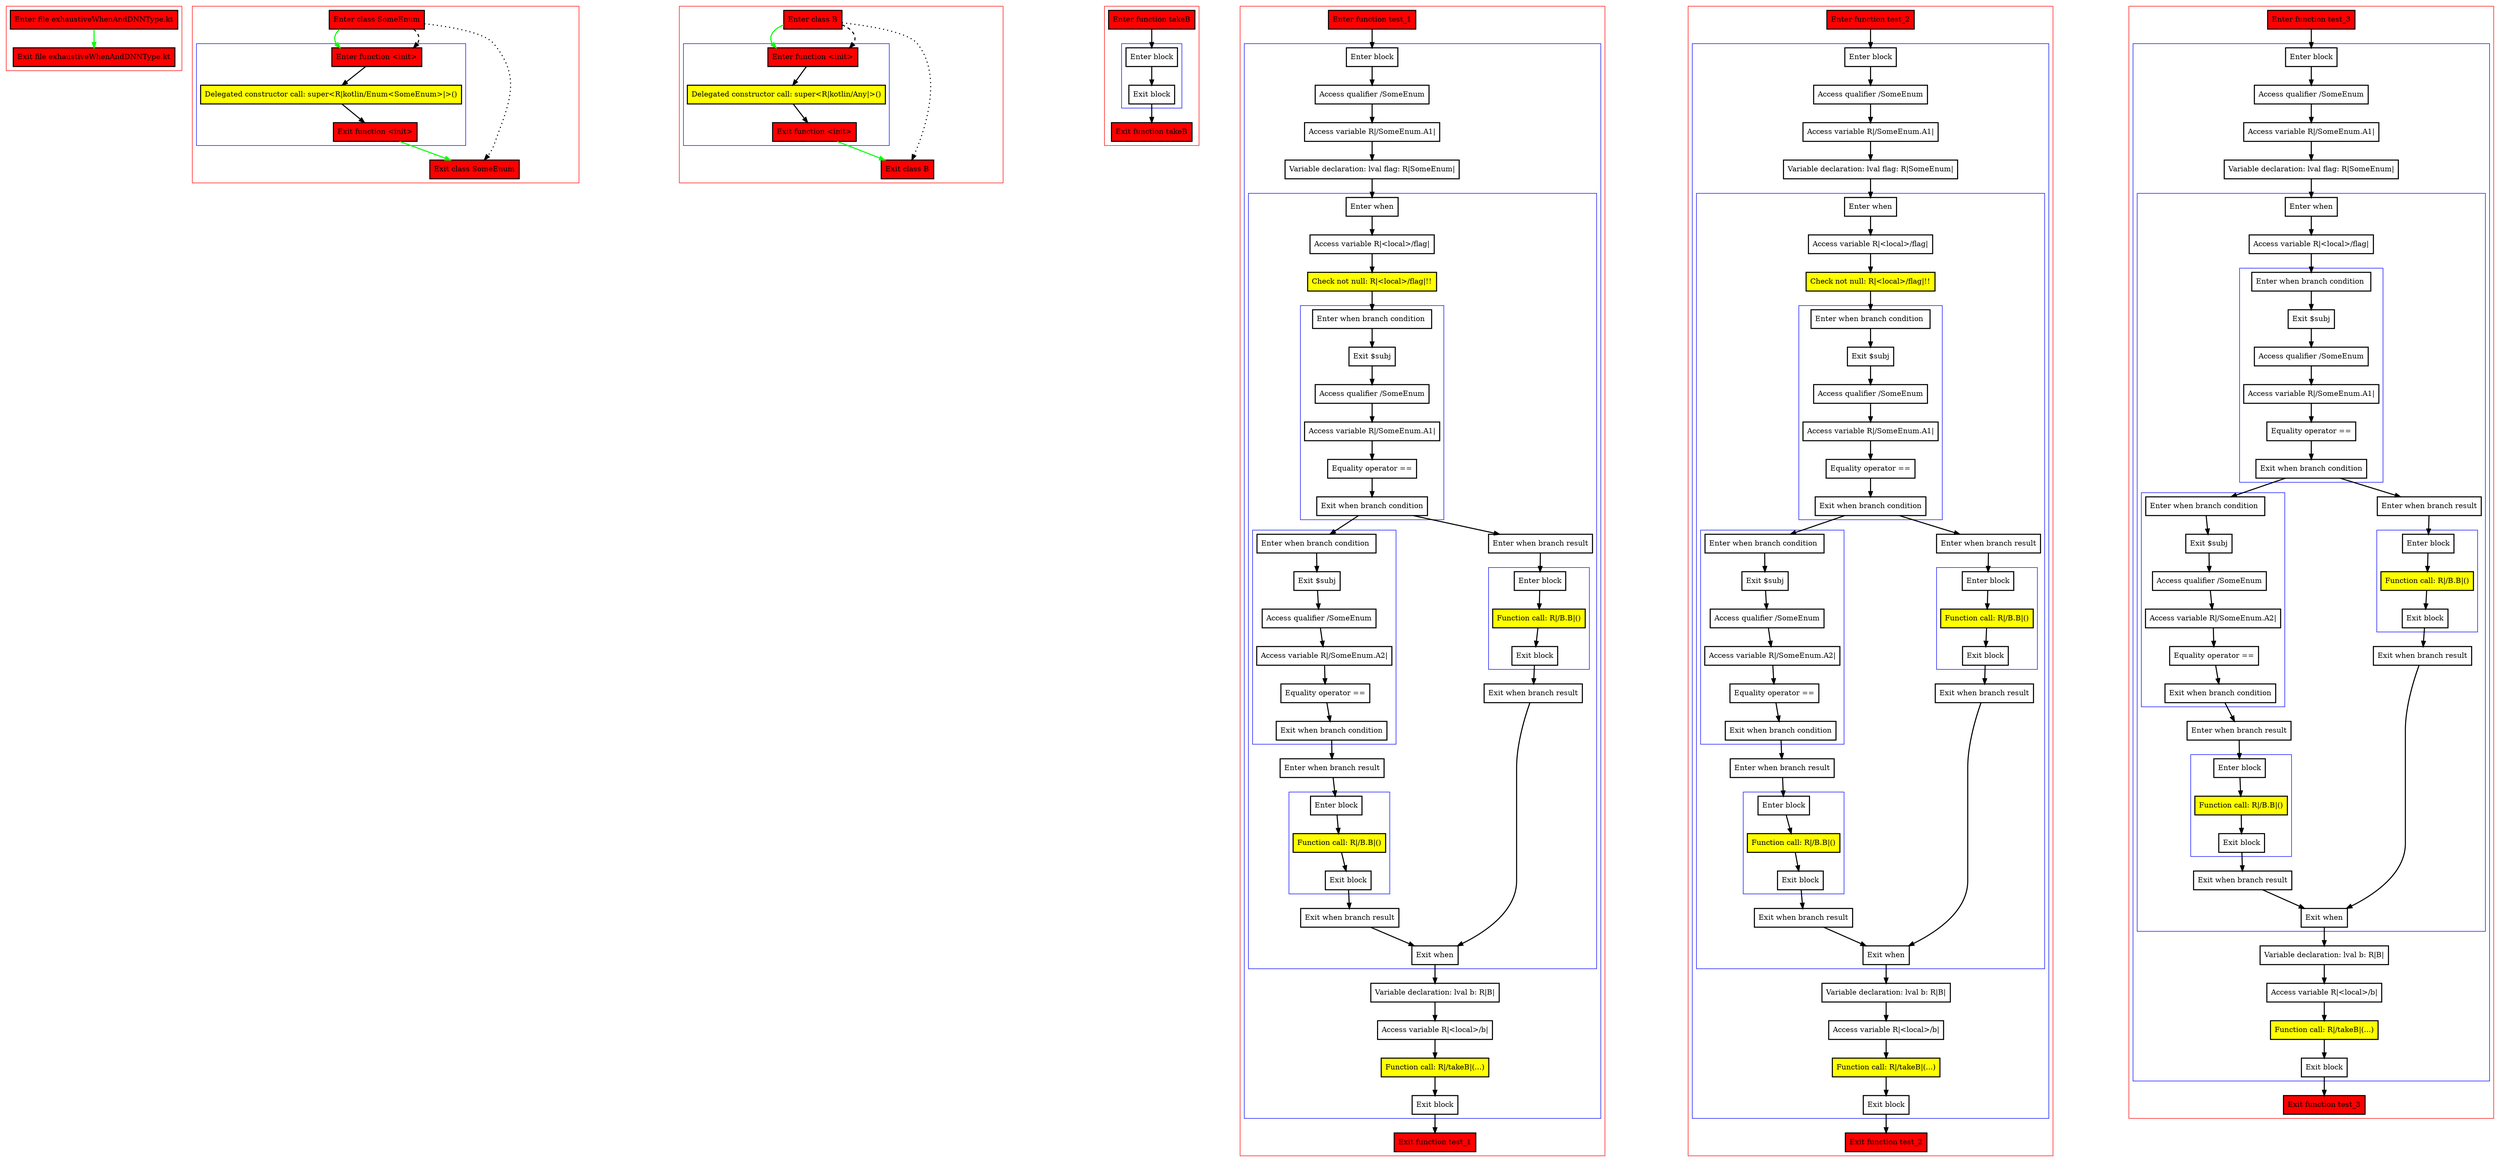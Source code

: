 digraph exhaustiveWhenAndDNNType_kt {
    graph [nodesep=3]
    node [shape=box penwidth=2]
    edge [penwidth=2]

    subgraph cluster_0 {
        color=red
        0 [label="Enter file exhaustiveWhenAndDNNType.kt" style="filled" fillcolor=red];
        1 [label="Exit file exhaustiveWhenAndDNNType.kt" style="filled" fillcolor=red];
    }
    0 -> {1} [color=green];

    subgraph cluster_1 {
        color=red
        2 [label="Enter class SomeEnum" style="filled" fillcolor=red];
        subgraph cluster_2 {
            color=blue
            3 [label="Enter function <init>" style="filled" fillcolor=red];
            4 [label="Delegated constructor call: super<R|kotlin/Enum<SomeEnum>|>()" style="filled" fillcolor=yellow];
            5 [label="Exit function <init>" style="filled" fillcolor=red];
        }
        6 [label="Exit class SomeEnum" style="filled" fillcolor=red];
    }
    2 -> {3} [color=green];
    2 -> {6} [style=dotted];
    2 -> {3} [style=dashed];
    3 -> {4};
    4 -> {5};
    5 -> {6} [color=green];

    subgraph cluster_3 {
        color=red
        7 [label="Enter class B" style="filled" fillcolor=red];
        subgraph cluster_4 {
            color=blue
            8 [label="Enter function <init>" style="filled" fillcolor=red];
            9 [label="Delegated constructor call: super<R|kotlin/Any|>()" style="filled" fillcolor=yellow];
            10 [label="Exit function <init>" style="filled" fillcolor=red];
        }
        11 [label="Exit class B" style="filled" fillcolor=red];
    }
    7 -> {8} [color=green];
    7 -> {11} [style=dotted];
    7 -> {8} [style=dashed];
    8 -> {9};
    9 -> {10};
    10 -> {11} [color=green];

    subgraph cluster_5 {
        color=red
        12 [label="Enter function takeB" style="filled" fillcolor=red];
        subgraph cluster_6 {
            color=blue
            13 [label="Enter block"];
            14 [label="Exit block"];
        }
        15 [label="Exit function takeB" style="filled" fillcolor=red];
    }
    12 -> {13};
    13 -> {14};
    14 -> {15};

    subgraph cluster_7 {
        color=red
        16 [label="Enter function test_1" style="filled" fillcolor=red];
        subgraph cluster_8 {
            color=blue
            17 [label="Enter block"];
            18 [label="Access qualifier /SomeEnum"];
            19 [label="Access variable R|/SomeEnum.A1|"];
            20 [label="Variable declaration: lval flag: R|SomeEnum|"];
            subgraph cluster_9 {
                color=blue
                21 [label="Enter when"];
                22 [label="Access variable R|<local>/flag|"];
                23 [label="Check not null: R|<local>/flag|!!" style="filled" fillcolor=yellow];
                subgraph cluster_10 {
                    color=blue
                    24 [label="Enter when branch condition "];
                    25 [label="Exit $subj"];
                    26 [label="Access qualifier /SomeEnum"];
                    27 [label="Access variable R|/SomeEnum.A1|"];
                    28 [label="Equality operator =="];
                    29 [label="Exit when branch condition"];
                }
                subgraph cluster_11 {
                    color=blue
                    30 [label="Enter when branch condition "];
                    31 [label="Exit $subj"];
                    32 [label="Access qualifier /SomeEnum"];
                    33 [label="Access variable R|/SomeEnum.A2|"];
                    34 [label="Equality operator =="];
                    35 [label="Exit when branch condition"];
                }
                36 [label="Enter when branch result"];
                subgraph cluster_12 {
                    color=blue
                    37 [label="Enter block"];
                    38 [label="Function call: R|/B.B|()" style="filled" fillcolor=yellow];
                    39 [label="Exit block"];
                }
                40 [label="Exit when branch result"];
                41 [label="Enter when branch result"];
                subgraph cluster_13 {
                    color=blue
                    42 [label="Enter block"];
                    43 [label="Function call: R|/B.B|()" style="filled" fillcolor=yellow];
                    44 [label="Exit block"];
                }
                45 [label="Exit when branch result"];
                46 [label="Exit when"];
            }
            47 [label="Variable declaration: lval b: R|B|"];
            48 [label="Access variable R|<local>/b|"];
            49 [label="Function call: R|/takeB|(...)" style="filled" fillcolor=yellow];
            50 [label="Exit block"];
        }
        51 [label="Exit function test_1" style="filled" fillcolor=red];
    }
    16 -> {17};
    17 -> {18};
    18 -> {19};
    19 -> {20};
    20 -> {21};
    21 -> {22};
    22 -> {23};
    23 -> {24};
    24 -> {25};
    25 -> {26};
    26 -> {27};
    27 -> {28};
    28 -> {29};
    29 -> {30 41};
    30 -> {31};
    31 -> {32};
    32 -> {33};
    33 -> {34};
    34 -> {35};
    35 -> {36};
    36 -> {37};
    37 -> {38};
    38 -> {39};
    39 -> {40};
    40 -> {46};
    41 -> {42};
    42 -> {43};
    43 -> {44};
    44 -> {45};
    45 -> {46};
    46 -> {47};
    47 -> {48};
    48 -> {49};
    49 -> {50};
    50 -> {51};

    subgraph cluster_14 {
        color=red
        52 [label="Enter function test_2" style="filled" fillcolor=red];
        subgraph cluster_15 {
            color=blue
            53 [label="Enter block"];
            54 [label="Access qualifier /SomeEnum"];
            55 [label="Access variable R|/SomeEnum.A1|"];
            56 [label="Variable declaration: lval flag: R|SomeEnum|"];
            subgraph cluster_16 {
                color=blue
                57 [label="Enter when"];
                58 [label="Access variable R|<local>/flag|"];
                59 [label="Check not null: R|<local>/flag|!!" style="filled" fillcolor=yellow];
                subgraph cluster_17 {
                    color=blue
                    60 [label="Enter when branch condition "];
                    61 [label="Exit $subj"];
                    62 [label="Access qualifier /SomeEnum"];
                    63 [label="Access variable R|/SomeEnum.A1|"];
                    64 [label="Equality operator =="];
                    65 [label="Exit when branch condition"];
                }
                subgraph cluster_18 {
                    color=blue
                    66 [label="Enter when branch condition "];
                    67 [label="Exit $subj"];
                    68 [label="Access qualifier /SomeEnum"];
                    69 [label="Access variable R|/SomeEnum.A2|"];
                    70 [label="Equality operator =="];
                    71 [label="Exit when branch condition"];
                }
                72 [label="Enter when branch result"];
                subgraph cluster_19 {
                    color=blue
                    73 [label="Enter block"];
                    74 [label="Function call: R|/B.B|()" style="filled" fillcolor=yellow];
                    75 [label="Exit block"];
                }
                76 [label="Exit when branch result"];
                77 [label="Enter when branch result"];
                subgraph cluster_20 {
                    color=blue
                    78 [label="Enter block"];
                    79 [label="Function call: R|/B.B|()" style="filled" fillcolor=yellow];
                    80 [label="Exit block"];
                }
                81 [label="Exit when branch result"];
                82 [label="Exit when"];
            }
            83 [label="Variable declaration: lval b: R|B|"];
            84 [label="Access variable R|<local>/b|"];
            85 [label="Function call: R|/takeB|(...)" style="filled" fillcolor=yellow];
            86 [label="Exit block"];
        }
        87 [label="Exit function test_2" style="filled" fillcolor=red];
    }
    52 -> {53};
    53 -> {54};
    54 -> {55};
    55 -> {56};
    56 -> {57};
    57 -> {58};
    58 -> {59};
    59 -> {60};
    60 -> {61};
    61 -> {62};
    62 -> {63};
    63 -> {64};
    64 -> {65};
    65 -> {66 77};
    66 -> {67};
    67 -> {68};
    68 -> {69};
    69 -> {70};
    70 -> {71};
    71 -> {72};
    72 -> {73};
    73 -> {74};
    74 -> {75};
    75 -> {76};
    76 -> {82};
    77 -> {78};
    78 -> {79};
    79 -> {80};
    80 -> {81};
    81 -> {82};
    82 -> {83};
    83 -> {84};
    84 -> {85};
    85 -> {86};
    86 -> {87};

    subgraph cluster_21 {
        color=red
        88 [label="Enter function test_3" style="filled" fillcolor=red];
        subgraph cluster_22 {
            color=blue
            89 [label="Enter block"];
            90 [label="Access qualifier /SomeEnum"];
            91 [label="Access variable R|/SomeEnum.A1|"];
            92 [label="Variable declaration: lval flag: R|SomeEnum|"];
            subgraph cluster_23 {
                color=blue
                93 [label="Enter when"];
                94 [label="Access variable R|<local>/flag|"];
                subgraph cluster_24 {
                    color=blue
                    95 [label="Enter when branch condition "];
                    96 [label="Exit $subj"];
                    97 [label="Access qualifier /SomeEnum"];
                    98 [label="Access variable R|/SomeEnum.A1|"];
                    99 [label="Equality operator =="];
                    100 [label="Exit when branch condition"];
                }
                subgraph cluster_25 {
                    color=blue
                    101 [label="Enter when branch condition "];
                    102 [label="Exit $subj"];
                    103 [label="Access qualifier /SomeEnum"];
                    104 [label="Access variable R|/SomeEnum.A2|"];
                    105 [label="Equality operator =="];
                    106 [label="Exit when branch condition"];
                }
                107 [label="Enter when branch result"];
                subgraph cluster_26 {
                    color=blue
                    108 [label="Enter block"];
                    109 [label="Function call: R|/B.B|()" style="filled" fillcolor=yellow];
                    110 [label="Exit block"];
                }
                111 [label="Exit when branch result"];
                112 [label="Enter when branch result"];
                subgraph cluster_27 {
                    color=blue
                    113 [label="Enter block"];
                    114 [label="Function call: R|/B.B|()" style="filled" fillcolor=yellow];
                    115 [label="Exit block"];
                }
                116 [label="Exit when branch result"];
                117 [label="Exit when"];
            }
            118 [label="Variable declaration: lval b: R|B|"];
            119 [label="Access variable R|<local>/b|"];
            120 [label="Function call: R|/takeB|(...)" style="filled" fillcolor=yellow];
            121 [label="Exit block"];
        }
        122 [label="Exit function test_3" style="filled" fillcolor=red];
    }
    88 -> {89};
    89 -> {90};
    90 -> {91};
    91 -> {92};
    92 -> {93};
    93 -> {94};
    94 -> {95};
    95 -> {96};
    96 -> {97};
    97 -> {98};
    98 -> {99};
    99 -> {100};
    100 -> {101 112};
    101 -> {102};
    102 -> {103};
    103 -> {104};
    104 -> {105};
    105 -> {106};
    106 -> {107};
    107 -> {108};
    108 -> {109};
    109 -> {110};
    110 -> {111};
    111 -> {117};
    112 -> {113};
    113 -> {114};
    114 -> {115};
    115 -> {116};
    116 -> {117};
    117 -> {118};
    118 -> {119};
    119 -> {120};
    120 -> {121};
    121 -> {122};

}
